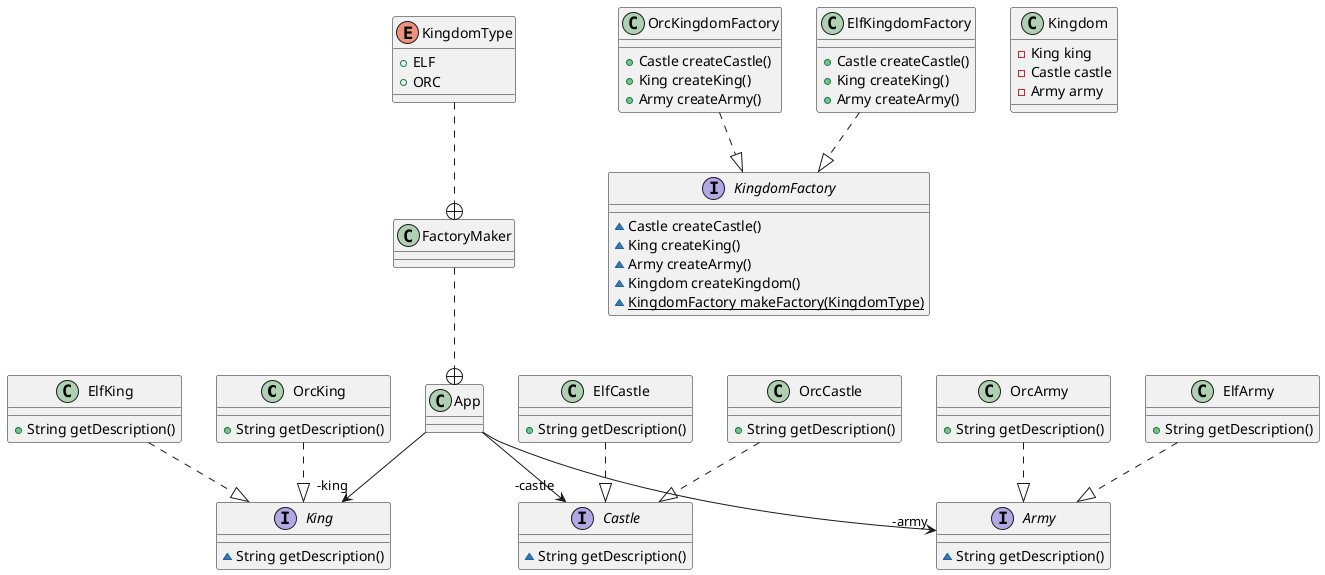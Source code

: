 @startuml
class OrcKing {
+ String getDescription()
}
interface KingdomFactory {
~ Castle createCastle()
~ King createKing()
~ Army createArmy()
~ Kingdom createKingdom()
~ {static} KingdomFactory makeFactory(KingdomType)
}
enum KingdomType {
+  ELF
+  ORC
}
class ElfArmy {
+ String getDescription()
}
class OrcKingdomFactory {
+ Castle createCastle()
+ King createKing()
+ Army createArmy()
}
interface King {
~ String getDescription()
}
class ElfCastle {
+ String getDescription()
}
interface Castle {
~ String getDescription()
}
class ElfKingdomFactory {
+ Castle createCastle()
+ King createKing()
+ Army createArmy()
}
class Kingdom {
- King king
- Castle castle
- Army army
}
class ElfKing {
+ String getDescription()
}
interface Army {
~ String getDescription()
}
class OrcArmy {
+ String getDescription()
}
class OrcCastle {
+ String getDescription()
}


KingdomType ..+ FactoryMaker
App -->  "-castle" Castle
FactoryMaker ..+ App
App -->  "-king" King
App -->  "-army" Army
ElfArmy ..|> Army
ElfCastle ..|> Castle
ElfKing ..|> King
ElfKingdomFactory ..|> KingdomFactory
OrcArmy ..|> Army
OrcCastle ..|> Castle
OrcKing ..|> King
OrcKingdomFactory ..|> KingdomFactory
@enduml